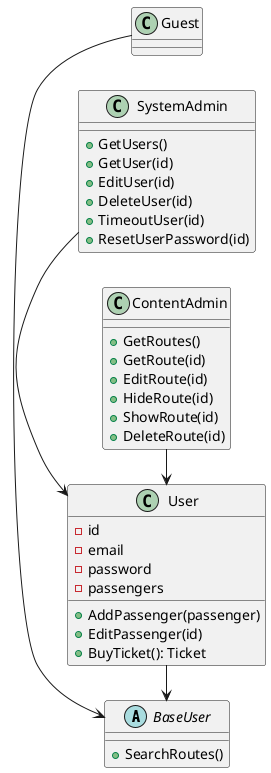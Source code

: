 @startuml

' top to bottom direction
left to right direction

abstract BaseUser {
    +SearchRoutes()
}

class Guest {
}

class User {
    -id
    -email
    -password
    -passengers

    +AddPassenger(passenger)
    +EditPassenger(id)
    +BuyTicket(): Ticket
}

class SystemAdmin {
    +GetUsers()
    +GetUser(id)
    +EditUser(id)
    +DeleteUser(id)
    +TimeoutUser(id)
    +ResetUserPassword(id)
}

class ContentAdmin {
    +GetRoutes()
    +GetRoute(id)
    +EditRoute(id)
    +HideRoute(id)
    +ShowRoute(id)
    +DeleteRoute(id)
}

Guest -> BaseUser
User -> BaseUser
SystemAdmin -> User
ContentAdmin -> User

@enduml
